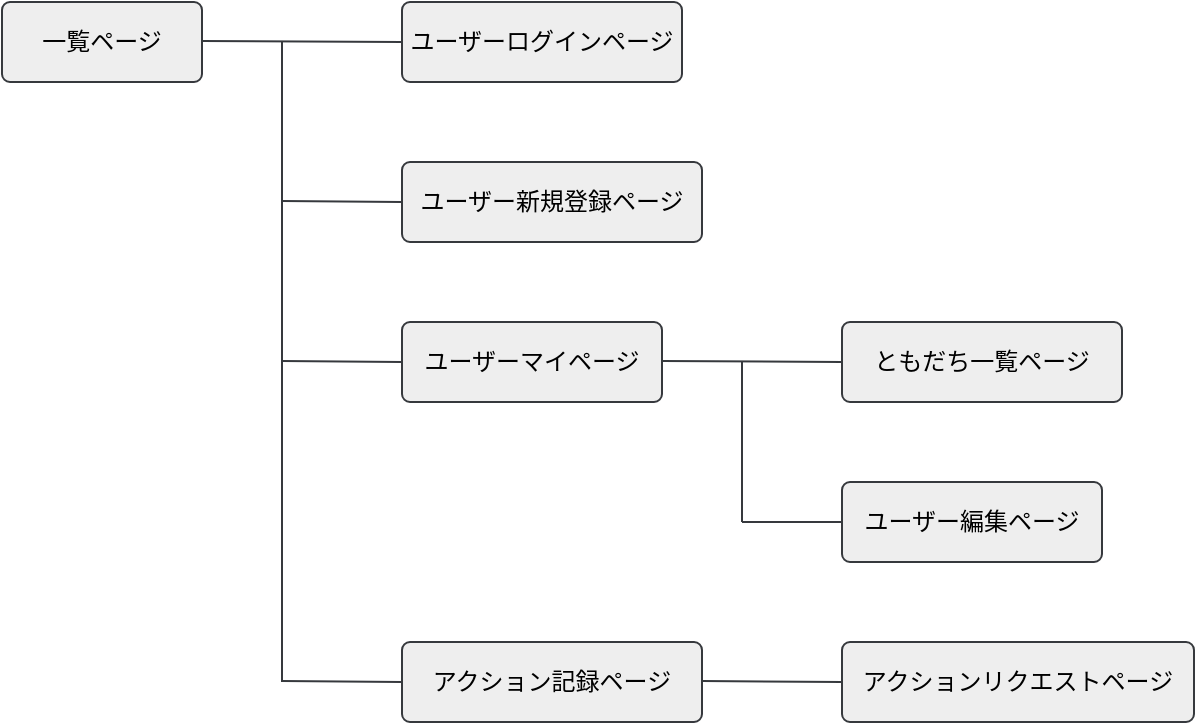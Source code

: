 <mxfile>
    <diagram id="h1xN_3H-_qxkRsV-ZDCS" name="ページ1">
        <mxGraphModel dx="658" dy="529" grid="1" gridSize="10" guides="1" tooltips="1" connect="1" arrows="1" fold="1" page="1" pageScale="1" pageWidth="827" pageHeight="1169" background="none" math="0" shadow="0">
            <root>
                <mxCell id="0"/>
                <mxCell id="1" parent="0"/>
                <mxCell id="2" value="一覧ページ" style="rounded=1;arcSize=10;whiteSpace=wrap;html=1;align=center;strokeColor=#36393d;strokeWidth=1;labelBackgroundColor=none;fillColor=#eeeeee;fontStyle=0;fontSize=12;fontColor=#000000;" vertex="1" parent="1">
                    <mxGeometry x="80" y="80" width="100" height="40" as="geometry"/>
                </mxCell>
                <mxCell id="6" value="ともだち一覧ページ" style="rounded=1;arcSize=10;whiteSpace=wrap;html=1;align=center;strokeColor=#36393d;strokeWidth=1;labelBackgroundColor=none;fillColor=#eeeeee;fontStyle=0;fontSize=12;fontColor=#000000;" vertex="1" parent="1">
                    <mxGeometry x="500" y="240" width="140" height="40" as="geometry"/>
                </mxCell>
                <mxCell id="7" value="ユーザー編集ページ" style="rounded=1;arcSize=10;whiteSpace=wrap;html=1;align=center;strokeColor=#36393d;strokeWidth=1;labelBackgroundColor=none;fillColor=#eeeeee;fontStyle=0;fontSize=12;fontColor=#000000;" vertex="1" parent="1">
                    <mxGeometry x="500" y="320" width="130" height="40" as="geometry"/>
                </mxCell>
                <mxCell id="8" value="アクション記録ページ" style="rounded=1;arcSize=10;whiteSpace=wrap;html=1;align=center;strokeColor=#36393d;strokeWidth=1;labelBackgroundColor=none;fillColor=#eeeeee;fontStyle=0;fontSize=12;fontColor=#000000;" vertex="1" parent="1">
                    <mxGeometry x="280" y="400" width="150" height="40" as="geometry"/>
                </mxCell>
                <mxCell id="9" value="ユーザーマイページ" style="rounded=1;arcSize=10;whiteSpace=wrap;html=1;align=center;strokeColor=#36393d;strokeWidth=1;labelBackgroundColor=none;fillColor=#eeeeee;fontStyle=0;fontSize=12;fontColor=#000000;" vertex="1" parent="1">
                    <mxGeometry x="280" y="240" width="130" height="40" as="geometry"/>
                </mxCell>
                <mxCell id="10" value="ユーザー新規登録ページ" style="rounded=1;arcSize=10;whiteSpace=wrap;html=1;align=center;strokeColor=#36393d;strokeWidth=1;labelBackgroundColor=none;fillColor=#eeeeee;fontStyle=0;fontSize=12;fontColor=#000000;" vertex="1" parent="1">
                    <mxGeometry x="280" y="160" width="150" height="40" as="geometry"/>
                </mxCell>
                <mxCell id="11" value="ユーザーログインページ" style="rounded=1;arcSize=10;whiteSpace=wrap;html=1;align=center;strokeColor=#36393d;strokeWidth=1;labelBackgroundColor=none;fillColor=#eeeeee;fontStyle=0;fontSize=12;fontColor=#000000;" vertex="1" parent="1">
                    <mxGeometry x="280" y="80" width="140" height="40" as="geometry"/>
                </mxCell>
                <mxCell id="13" value="アクションリクエストページ" style="rounded=1;arcSize=10;whiteSpace=wrap;html=1;align=center;strokeColor=#36393d;strokeWidth=1;labelBackgroundColor=none;fillColor=#eeeeee;fontStyle=0;fontSize=12;fontColor=#000000;" vertex="1" parent="1">
                    <mxGeometry x="500" y="400" width="176" height="40" as="geometry"/>
                </mxCell>
                <mxCell id="17" value="" style="endArrow=none;html=1;rounded=0;strokeColor=#36393d;strokeWidth=1;fontColor=#000000;labelBackgroundColor=none;fillColor=#eeeeee;fontStyle=0;fontSize=12;" edge="1" parent="1">
                    <mxGeometry relative="1" as="geometry">
                        <mxPoint x="220" y="100" as="sourcePoint"/>
                        <mxPoint x="220" y="420" as="targetPoint"/>
                    </mxGeometry>
                </mxCell>
                <mxCell id="18" value="" style="endArrow=none;html=1;rounded=0;strokeColor=#36393d;strokeWidth=1;fontColor=#000000;labelBackgroundColor=none;fillColor=#eeeeee;fontStyle=0;fontSize=12;" edge="1" parent="1">
                    <mxGeometry relative="1" as="geometry">
                        <mxPoint x="180" y="99.5" as="sourcePoint"/>
                        <mxPoint x="280" y="100" as="targetPoint"/>
                    </mxGeometry>
                </mxCell>
                <mxCell id="19" value="" style="endArrow=none;html=1;rounded=0;strokeColor=#36393d;strokeWidth=1;fontColor=#000000;labelBackgroundColor=none;fillColor=#eeeeee;fontStyle=0;fontSize=12;" edge="1" parent="1">
                    <mxGeometry relative="1" as="geometry">
                        <mxPoint x="220" y="259.5" as="sourcePoint"/>
                        <mxPoint x="280" y="260" as="targetPoint"/>
                    </mxGeometry>
                </mxCell>
                <mxCell id="21" value="" style="endArrow=none;html=1;rounded=0;strokeColor=#36393d;strokeWidth=1;fontColor=#000000;labelBackgroundColor=none;fillColor=#eeeeee;fontStyle=0;fontSize=12;" edge="1" parent="1">
                    <mxGeometry relative="1" as="geometry">
                        <mxPoint x="220" y="179.5" as="sourcePoint"/>
                        <mxPoint x="280" y="180" as="targetPoint"/>
                    </mxGeometry>
                </mxCell>
                <mxCell id="22" value="" style="endArrow=none;html=1;rounded=0;strokeColor=#36393d;strokeWidth=1;fontColor=#000000;labelBackgroundColor=none;fillColor=#eeeeee;fontStyle=0;fontSize=12;" edge="1" parent="1">
                    <mxGeometry relative="1" as="geometry">
                        <mxPoint x="220" y="419.5" as="sourcePoint"/>
                        <mxPoint x="280" y="420" as="targetPoint"/>
                    </mxGeometry>
                </mxCell>
                <mxCell id="23" value="" style="endArrow=none;html=1;rounded=0;entryX=0;entryY=0.5;entryDx=0;entryDy=0;strokeColor=#36393d;strokeWidth=1;fontColor=#000000;labelBackgroundColor=none;fillColor=#eeeeee;fontStyle=0;fontSize=12;" edge="1" parent="1" target="13">
                    <mxGeometry relative="1" as="geometry">
                        <mxPoint x="430" y="419.5" as="sourcePoint"/>
                        <mxPoint x="490" y="420" as="targetPoint"/>
                    </mxGeometry>
                </mxCell>
                <mxCell id="24" value="" style="endArrow=none;html=1;rounded=0;entryX=0;entryY=0.5;entryDx=0;entryDy=0;strokeColor=#36393d;strokeWidth=1;fontColor=#000000;labelBackgroundColor=none;fillColor=#eeeeee;fontStyle=0;fontSize=12;" edge="1" parent="1" target="6">
                    <mxGeometry relative="1" as="geometry">
                        <mxPoint x="410" y="259.5" as="sourcePoint"/>
                        <mxPoint x="480" y="260" as="targetPoint"/>
                    </mxGeometry>
                </mxCell>
                <mxCell id="25" value="" style="endArrow=none;html=1;rounded=0;entryX=0;entryY=0.5;entryDx=0;entryDy=0;strokeColor=#36393d;strokeWidth=1;fontColor=#000000;labelBackgroundColor=none;fillColor=#eeeeee;fontStyle=0;fontSize=12;" edge="1" parent="1">
                    <mxGeometry relative="1" as="geometry">
                        <mxPoint x="450" y="340" as="sourcePoint"/>
                        <mxPoint x="500" y="340" as="targetPoint"/>
                    </mxGeometry>
                </mxCell>
                <mxCell id="26" value="" style="endArrow=none;html=1;rounded=0;strokeColor=#36393d;strokeWidth=1;fontColor=#000000;labelBackgroundColor=none;fillColor=#eeeeee;fontStyle=0;fontSize=12;" edge="1" parent="1">
                    <mxGeometry relative="1" as="geometry">
                        <mxPoint x="450" y="260" as="sourcePoint"/>
                        <mxPoint x="450" y="340" as="targetPoint"/>
                    </mxGeometry>
                </mxCell>
            </root>
        </mxGraphModel>
    </diagram>
</mxfile>